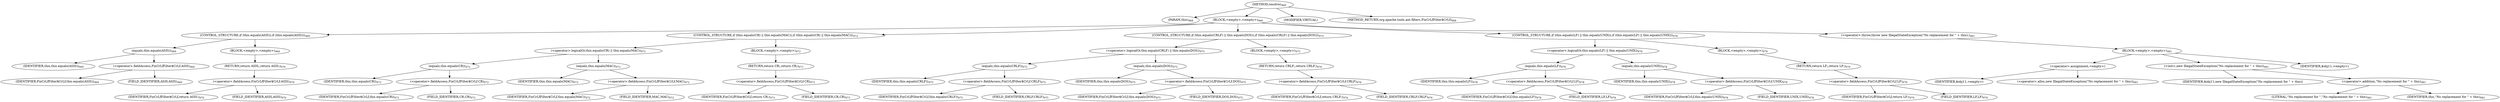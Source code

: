 digraph "resolve" {  
"2230" [label = <(METHOD,resolve)<SUB>968</SUB>> ]
"236" [label = <(PARAM,this)<SUB>968</SUB>> ]
"2231" [label = <(BLOCK,&lt;empty&gt;,&lt;empty&gt;)<SUB>968</SUB>> ]
"2232" [label = <(CONTROL_STRUCTURE,if (this.equals(ASIS)),if (this.equals(ASIS)))<SUB>969</SUB>> ]
"2233" [label = <(equals,this.equals(ASIS))<SUB>969</SUB>> ]
"235" [label = <(IDENTIFIER,this,this.equals(ASIS))<SUB>969</SUB>> ]
"2234" [label = <(&lt;operator&gt;.fieldAccess,FixCrLfFilter$CrLf.ASIS)<SUB>969</SUB>> ]
"2235" [label = <(IDENTIFIER,FixCrLfFilter$CrLf,this.equals(ASIS))<SUB>969</SUB>> ]
"2236" [label = <(FIELD_IDENTIFIER,ASIS,ASIS)<SUB>969</SUB>> ]
"2237" [label = <(BLOCK,&lt;empty&gt;,&lt;empty&gt;)<SUB>969</SUB>> ]
"2238" [label = <(RETURN,return ASIS;,return ASIS;)<SUB>970</SUB>> ]
"2239" [label = <(&lt;operator&gt;.fieldAccess,FixCrLfFilter$CrLf.ASIS)<SUB>970</SUB>> ]
"2240" [label = <(IDENTIFIER,FixCrLfFilter$CrLf,return ASIS;)<SUB>970</SUB>> ]
"2241" [label = <(FIELD_IDENTIFIER,ASIS,ASIS)<SUB>970</SUB>> ]
"2242" [label = <(CONTROL_STRUCTURE,if (this.equals(CR) || this.equals(MAC)),if (this.equals(CR) || this.equals(MAC)))<SUB>972</SUB>> ]
"2243" [label = <(&lt;operator&gt;.logicalOr,this.equals(CR) || this.equals(MAC))<SUB>972</SUB>> ]
"2244" [label = <(equals,this.equals(CR))<SUB>972</SUB>> ]
"237" [label = <(IDENTIFIER,this,this.equals(CR))<SUB>972</SUB>> ]
"2245" [label = <(&lt;operator&gt;.fieldAccess,FixCrLfFilter$CrLf.CR)<SUB>972</SUB>> ]
"2246" [label = <(IDENTIFIER,FixCrLfFilter$CrLf,this.equals(CR))<SUB>972</SUB>> ]
"2247" [label = <(FIELD_IDENTIFIER,CR,CR)<SUB>972</SUB>> ]
"2248" [label = <(equals,this.equals(MAC))<SUB>972</SUB>> ]
"238" [label = <(IDENTIFIER,this,this.equals(MAC))<SUB>972</SUB>> ]
"2249" [label = <(&lt;operator&gt;.fieldAccess,FixCrLfFilter$CrLf.MAC)<SUB>972</SUB>> ]
"2250" [label = <(IDENTIFIER,FixCrLfFilter$CrLf,this.equals(MAC))<SUB>972</SUB>> ]
"2251" [label = <(FIELD_IDENTIFIER,MAC,MAC)<SUB>972</SUB>> ]
"2252" [label = <(BLOCK,&lt;empty&gt;,&lt;empty&gt;)<SUB>972</SUB>> ]
"2253" [label = <(RETURN,return CR;,return CR;)<SUB>973</SUB>> ]
"2254" [label = <(&lt;operator&gt;.fieldAccess,FixCrLfFilter$CrLf.CR)<SUB>973</SUB>> ]
"2255" [label = <(IDENTIFIER,FixCrLfFilter$CrLf,return CR;)<SUB>973</SUB>> ]
"2256" [label = <(FIELD_IDENTIFIER,CR,CR)<SUB>973</SUB>> ]
"2257" [label = <(CONTROL_STRUCTURE,if (this.equals(CRLF) || this.equals(DOS)),if (this.equals(CRLF) || this.equals(DOS)))<SUB>975</SUB>> ]
"2258" [label = <(&lt;operator&gt;.logicalOr,this.equals(CRLF) || this.equals(DOS))<SUB>975</SUB>> ]
"2259" [label = <(equals,this.equals(CRLF))<SUB>975</SUB>> ]
"239" [label = <(IDENTIFIER,this,this.equals(CRLF))<SUB>975</SUB>> ]
"2260" [label = <(&lt;operator&gt;.fieldAccess,FixCrLfFilter$CrLf.CRLF)<SUB>975</SUB>> ]
"2261" [label = <(IDENTIFIER,FixCrLfFilter$CrLf,this.equals(CRLF))<SUB>975</SUB>> ]
"2262" [label = <(FIELD_IDENTIFIER,CRLF,CRLF)<SUB>975</SUB>> ]
"2263" [label = <(equals,this.equals(DOS))<SUB>975</SUB>> ]
"240" [label = <(IDENTIFIER,this,this.equals(DOS))<SUB>975</SUB>> ]
"2264" [label = <(&lt;operator&gt;.fieldAccess,FixCrLfFilter$CrLf.DOS)<SUB>975</SUB>> ]
"2265" [label = <(IDENTIFIER,FixCrLfFilter$CrLf,this.equals(DOS))<SUB>975</SUB>> ]
"2266" [label = <(FIELD_IDENTIFIER,DOS,DOS)<SUB>975</SUB>> ]
"2267" [label = <(BLOCK,&lt;empty&gt;,&lt;empty&gt;)<SUB>975</SUB>> ]
"2268" [label = <(RETURN,return CRLF;,return CRLF;)<SUB>976</SUB>> ]
"2269" [label = <(&lt;operator&gt;.fieldAccess,FixCrLfFilter$CrLf.CRLF)<SUB>976</SUB>> ]
"2270" [label = <(IDENTIFIER,FixCrLfFilter$CrLf,return CRLF;)<SUB>976</SUB>> ]
"2271" [label = <(FIELD_IDENTIFIER,CRLF,CRLF)<SUB>976</SUB>> ]
"2272" [label = <(CONTROL_STRUCTURE,if (this.equals(LF) || this.equals(UNIX)),if (this.equals(LF) || this.equals(UNIX)))<SUB>978</SUB>> ]
"2273" [label = <(&lt;operator&gt;.logicalOr,this.equals(LF) || this.equals(UNIX))<SUB>978</SUB>> ]
"2274" [label = <(equals,this.equals(LF))<SUB>978</SUB>> ]
"241" [label = <(IDENTIFIER,this,this.equals(LF))<SUB>978</SUB>> ]
"2275" [label = <(&lt;operator&gt;.fieldAccess,FixCrLfFilter$CrLf.LF)<SUB>978</SUB>> ]
"2276" [label = <(IDENTIFIER,FixCrLfFilter$CrLf,this.equals(LF))<SUB>978</SUB>> ]
"2277" [label = <(FIELD_IDENTIFIER,LF,LF)<SUB>978</SUB>> ]
"2278" [label = <(equals,this.equals(UNIX))<SUB>978</SUB>> ]
"242" [label = <(IDENTIFIER,this,this.equals(UNIX))<SUB>978</SUB>> ]
"2279" [label = <(&lt;operator&gt;.fieldAccess,FixCrLfFilter$CrLf.UNIX)<SUB>978</SUB>> ]
"2280" [label = <(IDENTIFIER,FixCrLfFilter$CrLf,this.equals(UNIX))<SUB>978</SUB>> ]
"2281" [label = <(FIELD_IDENTIFIER,UNIX,UNIX)<SUB>978</SUB>> ]
"2282" [label = <(BLOCK,&lt;empty&gt;,&lt;empty&gt;)<SUB>978</SUB>> ]
"2283" [label = <(RETURN,return LF;,return LF;)<SUB>979</SUB>> ]
"2284" [label = <(&lt;operator&gt;.fieldAccess,FixCrLfFilter$CrLf.LF)<SUB>979</SUB>> ]
"2285" [label = <(IDENTIFIER,FixCrLfFilter$CrLf,return LF;)<SUB>979</SUB>> ]
"2286" [label = <(FIELD_IDENTIFIER,LF,LF)<SUB>979</SUB>> ]
"2287" [label = <(&lt;operator&gt;.throw,throw new IllegalStateException(&quot;No replacement for &quot; + this);)<SUB>981</SUB>> ]
"2288" [label = <(BLOCK,&lt;empty&gt;,&lt;empty&gt;)<SUB>981</SUB>> ]
"2289" [label = <(&lt;operator&gt;.assignment,&lt;empty&gt;)> ]
"2290" [label = <(IDENTIFIER,$obj11,&lt;empty&gt;)> ]
"2291" [label = <(&lt;operator&gt;.alloc,new IllegalStateException(&quot;No replacement for &quot; + this))<SUB>981</SUB>> ]
"2292" [label = <(&lt;init&gt;,new IllegalStateException(&quot;No replacement for &quot; + this))<SUB>981</SUB>> ]
"2293" [label = <(IDENTIFIER,$obj11,new IllegalStateException(&quot;No replacement for &quot; + this))> ]
"2294" [label = <(&lt;operator&gt;.addition,&quot;No replacement for &quot; + this)<SUB>981</SUB>> ]
"2295" [label = <(LITERAL,&quot;No replacement for &quot;,&quot;No replacement for &quot; + this)<SUB>981</SUB>> ]
"243" [label = <(IDENTIFIER,this,&quot;No replacement for &quot; + this)<SUB>981</SUB>> ]
"2296" [label = <(IDENTIFIER,$obj11,&lt;empty&gt;)> ]
"2297" [label = <(MODIFIER,VIRTUAL)> ]
"2298" [label = <(METHOD_RETURN,org.apache.tools.ant.filters.FixCrLfFilter$CrLf)<SUB>968</SUB>> ]
  "2230" -> "236" 
  "2230" -> "2231" 
  "2230" -> "2297" 
  "2230" -> "2298" 
  "2231" -> "2232" 
  "2231" -> "2242" 
  "2231" -> "2257" 
  "2231" -> "2272" 
  "2231" -> "2287" 
  "2232" -> "2233" 
  "2232" -> "2237" 
  "2233" -> "235" 
  "2233" -> "2234" 
  "2234" -> "2235" 
  "2234" -> "2236" 
  "2237" -> "2238" 
  "2238" -> "2239" 
  "2239" -> "2240" 
  "2239" -> "2241" 
  "2242" -> "2243" 
  "2242" -> "2252" 
  "2243" -> "2244" 
  "2243" -> "2248" 
  "2244" -> "237" 
  "2244" -> "2245" 
  "2245" -> "2246" 
  "2245" -> "2247" 
  "2248" -> "238" 
  "2248" -> "2249" 
  "2249" -> "2250" 
  "2249" -> "2251" 
  "2252" -> "2253" 
  "2253" -> "2254" 
  "2254" -> "2255" 
  "2254" -> "2256" 
  "2257" -> "2258" 
  "2257" -> "2267" 
  "2258" -> "2259" 
  "2258" -> "2263" 
  "2259" -> "239" 
  "2259" -> "2260" 
  "2260" -> "2261" 
  "2260" -> "2262" 
  "2263" -> "240" 
  "2263" -> "2264" 
  "2264" -> "2265" 
  "2264" -> "2266" 
  "2267" -> "2268" 
  "2268" -> "2269" 
  "2269" -> "2270" 
  "2269" -> "2271" 
  "2272" -> "2273" 
  "2272" -> "2282" 
  "2273" -> "2274" 
  "2273" -> "2278" 
  "2274" -> "241" 
  "2274" -> "2275" 
  "2275" -> "2276" 
  "2275" -> "2277" 
  "2278" -> "242" 
  "2278" -> "2279" 
  "2279" -> "2280" 
  "2279" -> "2281" 
  "2282" -> "2283" 
  "2283" -> "2284" 
  "2284" -> "2285" 
  "2284" -> "2286" 
  "2287" -> "2288" 
  "2288" -> "2289" 
  "2288" -> "2292" 
  "2288" -> "2296" 
  "2289" -> "2290" 
  "2289" -> "2291" 
  "2292" -> "2293" 
  "2292" -> "2294" 
  "2294" -> "2295" 
  "2294" -> "243" 
}
